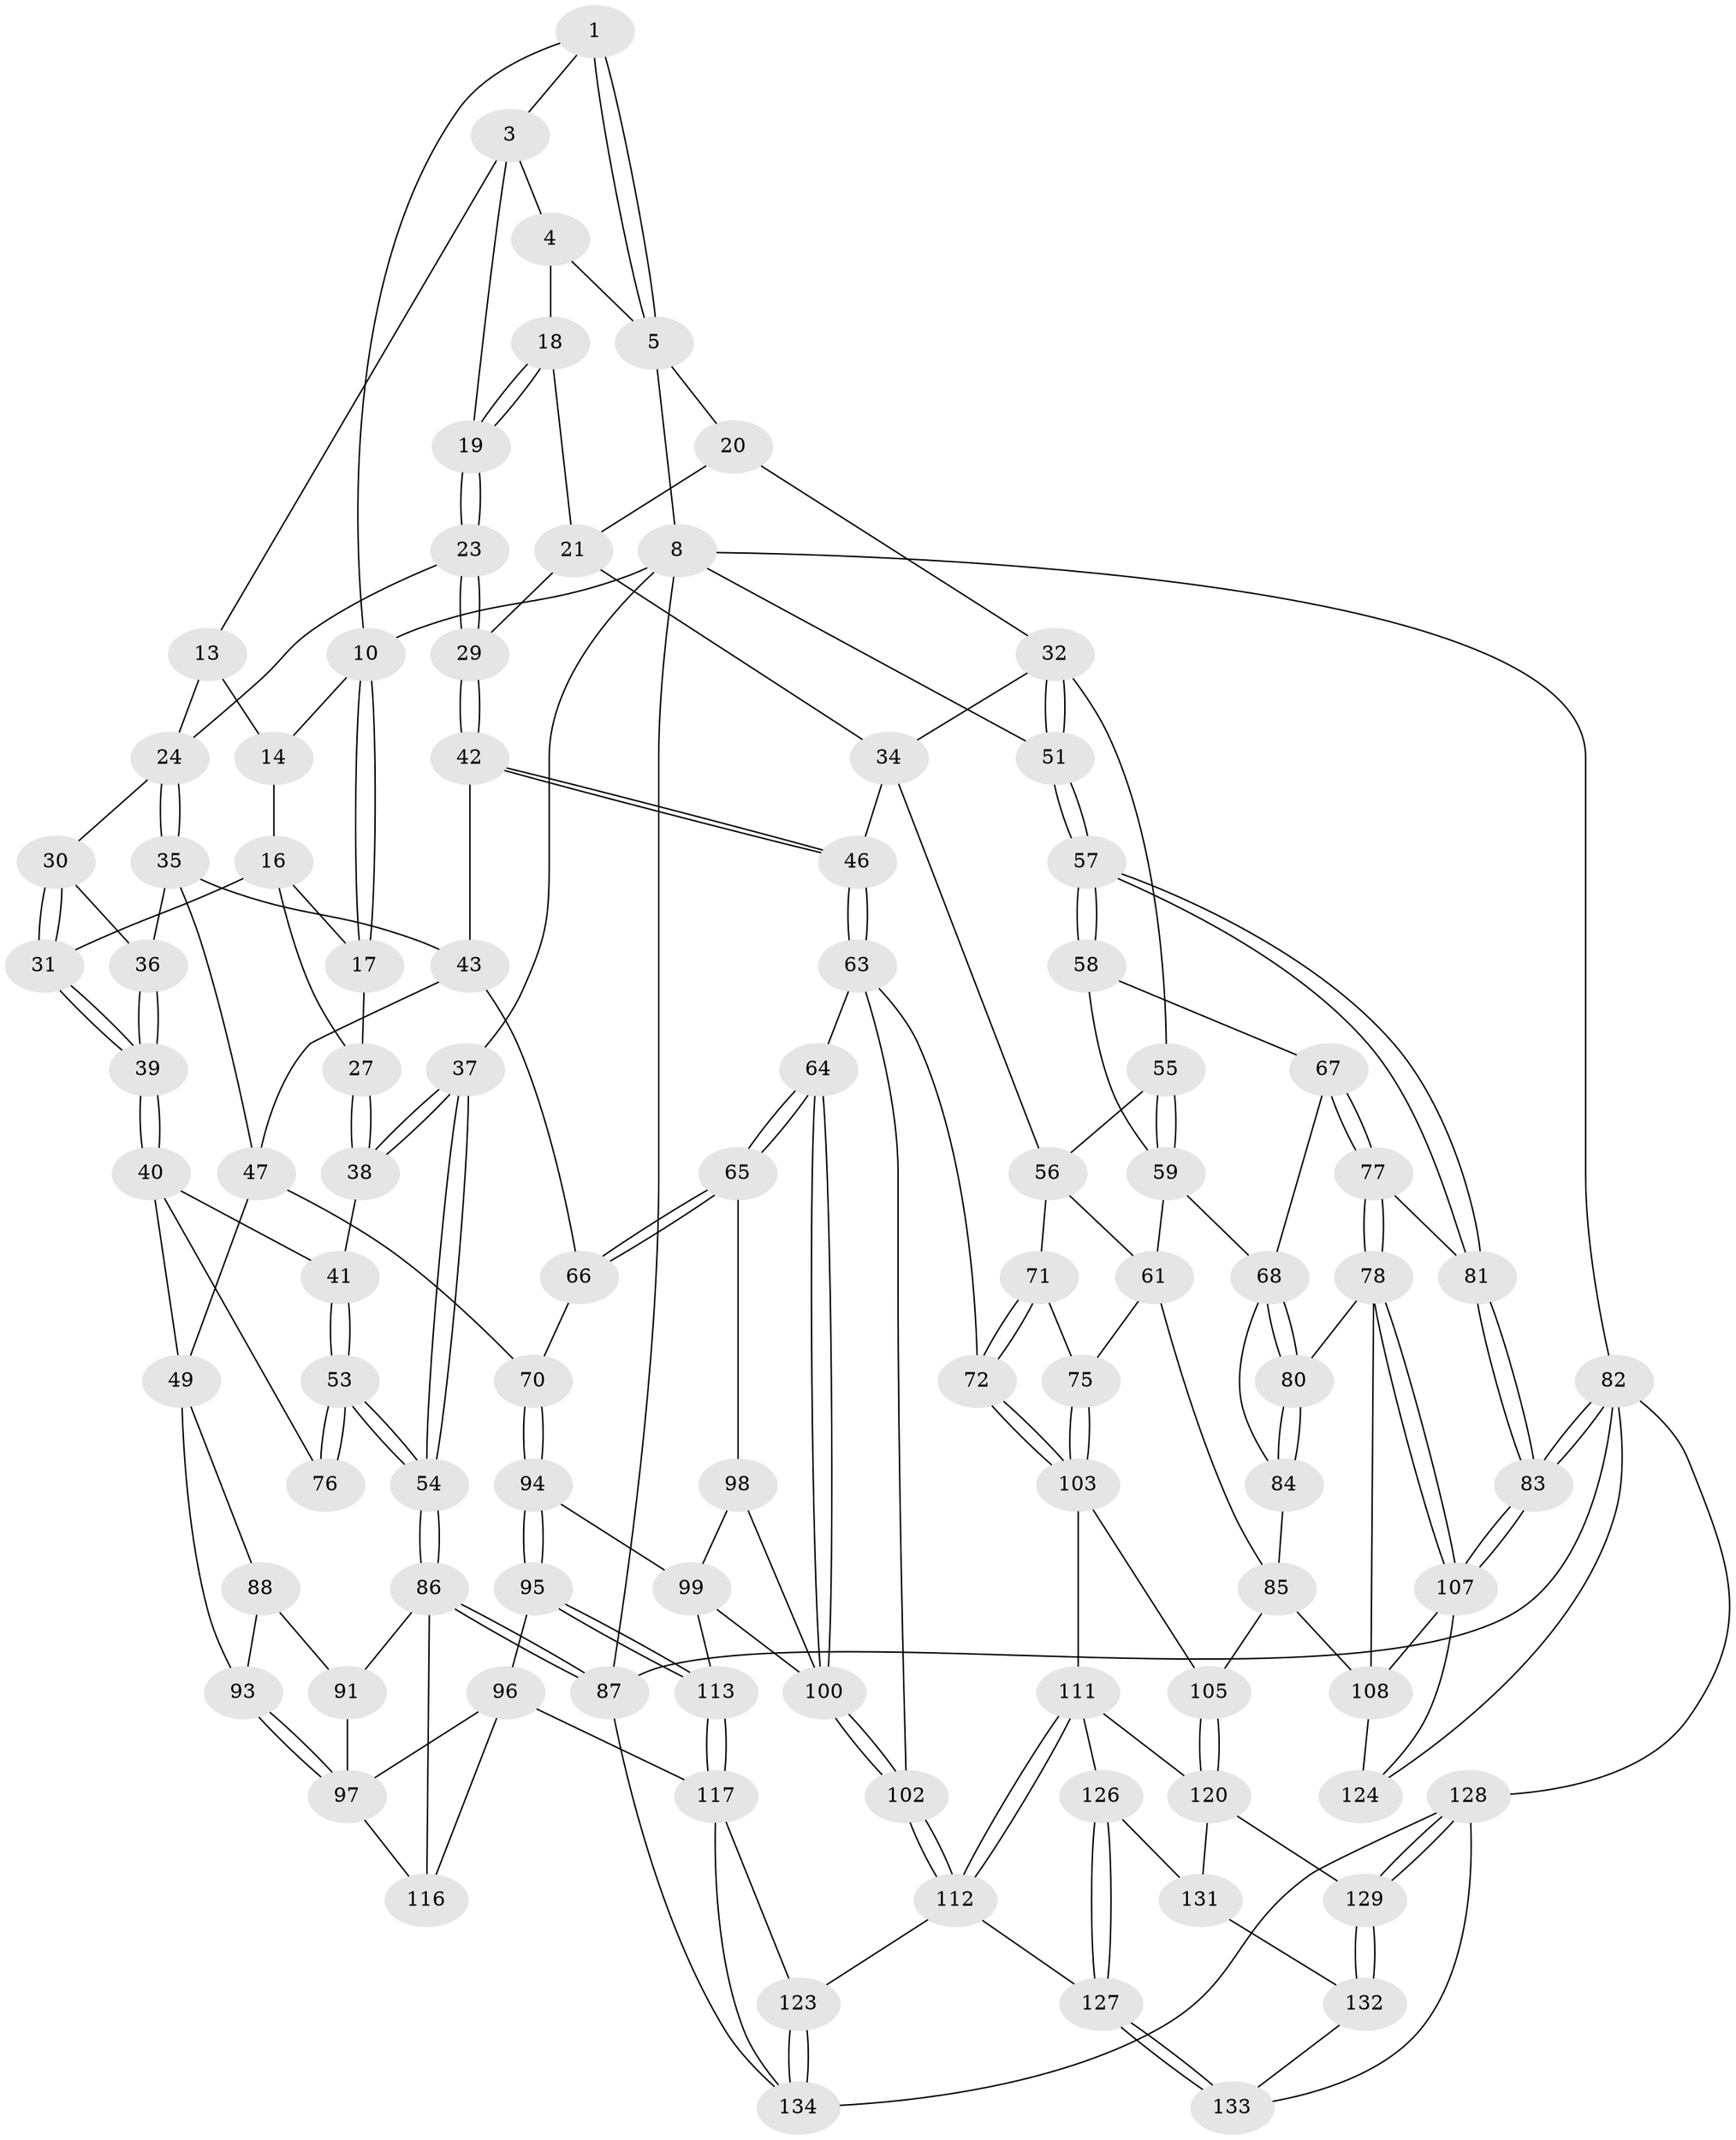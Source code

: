 // original degree distribution, {3: 0.022058823529411766, 4: 0.25, 5: 0.47794117647058826, 6: 0.25}
// Generated by graph-tools (version 1.1) at 2025/11/02/27/25 16:11:53]
// undirected, 95 vertices, 216 edges
graph export_dot {
graph [start="1"]
  node [color=gray90,style=filled];
  1 [pos="+0.7009881294619287+0",super="+2"];
  3 [pos="+0.4242650368732448+0",super="+12"];
  4 [pos="+0.6155238219246766+0.04978275261274645",super="+6"];
  5 [pos="+0.9247683968924745+0",super="+7"];
  8 [pos="+1+0",super="+9"];
  10 [pos="+0+0",super="+11"];
  13 [pos="+0.31984452939411356+0.16273913978740448",super="+22"];
  14 [pos="+0.2541166999649389+0",super="+15"];
  16 [pos="+0.2209779169810876+0.19488354220446316",super="+26"];
  17 [pos="+0.12280870251164298+0.15400215115603"];
  18 [pos="+0.6380069680860934+0.13566710591312434"];
  19 [pos="+0.5494344124687699+0.24240832536566462"];
  20 [pos="+0.9257350948882074+0.06991185270410882"];
  21 [pos="+0.8814024402006967+0.09112983388546574",super="+28"];
  23 [pos="+0.5494136096074517+0.24436857957462518"];
  24 [pos="+0.4293350382562039+0.2907804840349069",super="+25"];
  27 [pos="+0.11591727149133325+0.3117927529938664"];
  29 [pos="+0.5507160331331876+0.2459485846531322"];
  30 [pos="+0.2687082003830619+0.28490020763859836"];
  31 [pos="+0.20933157068017888+0.37600279064561215"];
  32 [pos="+0.8410041280296323+0.3606304759171173",super="+33"];
  34 [pos="+0.6775915548604851+0.3195713860029058",super="+45"];
  35 [pos="+0.3807293507501939+0.376865245914737",super="+44"];
  36 [pos="+0.3516568370117522+0.3765954537471067"];
  37 [pos="+0+0.34177215070915545"];
  38 [pos="+0+0.3629132000077509"];
  39 [pos="+0.2145247929503002+0.39489026367020336"];
  40 [pos="+0.1930988354724381+0.49824862142297327",super="+50"];
  41 [pos="+0.11285443451809972+0.46709665294759656"];
  42 [pos="+0.5149253232328234+0.5014717795003015"];
  43 [pos="+0.4302265482539122+0.47976194137574163",super="+52"];
  46 [pos="+0.5366934951738355+0.5287465523821163"];
  47 [pos="+0.34643974866131866+0.4370438614110553",super="+48"];
  49 [pos="+0.21101989877315125+0.540073745372771",super="+89"];
  51 [pos="+1+0.3484093973915175"];
  53 [pos="+0+0.5813268499375791"];
  54 [pos="+0+0.5919085321656488"];
  55 [pos="+0.7843953774311729+0.43563867897455594"];
  56 [pos="+0.6528605404752041+0.5185089338763713",super="+62"];
  57 [pos="+1+0.4800484886749794"];
  58 [pos="+0.9373045420666528+0.49995515402351176"];
  59 [pos="+0.8106886261689288+0.4750082461305161",super="+60"];
  61 [pos="+0.7443217281984583+0.6207560343824695",super="+74"];
  63 [pos="+0.5227246459443831+0.6138694627284823",super="+73"];
  64 [pos="+0.4615994851170876+0.6398357699714483"];
  65 [pos="+0.45842293634098485+0.6396273909619676"];
  66 [pos="+0.30174109539161914+0.5844680303303808"];
  67 [pos="+0.928237165847685+0.6099601848591727"];
  68 [pos="+0.9268803917518761+0.6100735508031112",super="+69"];
  70 [pos="+0.2797187633969297+0.5882114053982594"];
  71 [pos="+0.6676522682309286+0.602131988789921"];
  72 [pos="+0.5761598750213134+0.6670088797973873"];
  75 [pos="+0.6872904228152646+0.6838606333331007"];
  76 [pos="+0.05121101021562262+0.5860839438207756"];
  77 [pos="+0.9564462570429324+0.6253798602134357"];
  78 [pos="+0.9471289523774999+0.73901486644284",super="+79"];
  80 [pos="+0.8618364014031898+0.695219304895681"];
  81 [pos="+1+0.4835843968409218"];
  82 [pos="+1+1",super="+125"];
  83 [pos="+1+0.7779577076518521"];
  84 [pos="+0.8535516340113815+0.6878630241399594"];
  85 [pos="+0.7755718227816661+0.6998296684836476",super="+104"];
  86 [pos="+0+0.7470949236015734",super="+92"];
  87 [pos="+0+1"];
  88 [pos="+0.07467957382754929+0.6493568381080013",super="+90"];
  91 [pos="+0+0.7403213926949376"];
  93 [pos="+0.11988782159410898+0.7076712885142387"];
  94 [pos="+0.28444054586933026+0.6685977293293607"];
  95 [pos="+0.23294402160057842+0.7594742392168711"];
  96 [pos="+0.2296303539622176+0.7609524964510871",super="+115"];
  97 [pos="+0.15303881459012572+0.7455168922688876",super="+114"];
  98 [pos="+0.393657461157996+0.6976728148556559"];
  99 [pos="+0.3068959085585026+0.6865892488030141",super="+110"];
  100 [pos="+0.44191944017232765+0.7889769208112923",super="+101"];
  102 [pos="+0.49009559482616394+0.809278422102653"];
  103 [pos="+0.6428934353809777+0.7233239091169997",super="+106"];
  105 [pos="+0.7107609069269508+0.8110264288300153"];
  107 [pos="+1+0.7613788232091238",super="+119"];
  108 [pos="+0.887447568502214+0.7702233119961891",super="+109"];
  111 [pos="+0.5566172468095586+0.812321745364111",super="+121"];
  112 [pos="+0.49917493698877224+0.8198314926610895",super="+122"];
  113 [pos="+0.34525927293664044+0.8427469194638083"];
  116 [pos="+0.11447348594227368+0.8923079644025421"];
  117 [pos="+0.33843648467893184+0.8797704267902098",super="+118"];
  120 [pos="+0.7100668423722334+0.8131612868397102",super="+130"];
  123 [pos="+0.4360212411644733+0.922223783011538"];
  124 [pos="+0.8961276475598361+1"];
  126 [pos="+0.6011771473663189+0.8758456307960851"];
  127 [pos="+0.5283004480465245+0.9133680835739024"];
  128 [pos="+0.9037860424359034+1",super="+136"];
  129 [pos="+0.7255165796413472+0.9929925543567392"];
  131 [pos="+0.6179407677911166+0.8965253594447974"];
  132 [pos="+0.5707011539392642+0.9421369046147741"];
  133 [pos="+0.5391977181310953+0.9391292602345417"];
  134 [pos="+0.42722393481078985+1",super="+135"];
  1 -- 5;
  1 -- 5;
  1 -- 10;
  1 -- 3;
  3 -- 4;
  3 -- 19;
  3 -- 13;
  4 -- 18;
  4 -- 5;
  5 -- 8;
  5 -- 20;
  8 -- 51;
  8 -- 82;
  8 -- 10;
  8 -- 37;
  8 -- 87;
  10 -- 17;
  10 -- 17;
  10 -- 14;
  13 -- 14 [weight=2];
  13 -- 24;
  14 -- 16;
  16 -- 17;
  16 -- 27;
  16 -- 31;
  17 -- 27;
  18 -- 19;
  18 -- 19;
  18 -- 21;
  19 -- 23;
  19 -- 23;
  20 -- 21;
  20 -- 32;
  21 -- 34;
  21 -- 29;
  23 -- 24;
  23 -- 29;
  23 -- 29;
  24 -- 35;
  24 -- 35;
  24 -- 30;
  27 -- 38;
  27 -- 38;
  29 -- 42;
  29 -- 42;
  30 -- 31;
  30 -- 31;
  30 -- 36;
  31 -- 39;
  31 -- 39;
  32 -- 51;
  32 -- 51;
  32 -- 34;
  32 -- 55;
  34 -- 56;
  34 -- 46;
  35 -- 36;
  35 -- 43;
  35 -- 47;
  36 -- 39;
  36 -- 39;
  37 -- 38;
  37 -- 38;
  37 -- 54;
  37 -- 54;
  38 -- 41;
  39 -- 40;
  39 -- 40;
  40 -- 41;
  40 -- 49;
  40 -- 76;
  41 -- 53;
  41 -- 53;
  42 -- 43;
  42 -- 46;
  42 -- 46;
  43 -- 66;
  43 -- 47;
  46 -- 63;
  46 -- 63;
  47 -- 49;
  47 -- 70;
  49 -- 88;
  49 -- 93;
  51 -- 57;
  51 -- 57;
  53 -- 54;
  53 -- 54;
  53 -- 76;
  53 -- 76;
  54 -- 86;
  54 -- 86;
  55 -- 56;
  55 -- 59;
  55 -- 59;
  56 -- 61;
  56 -- 71;
  57 -- 58;
  57 -- 58;
  57 -- 81;
  57 -- 81;
  58 -- 59;
  58 -- 67;
  59 -- 61;
  59 -- 68;
  61 -- 75;
  61 -- 85;
  63 -- 64;
  63 -- 72;
  63 -- 102;
  64 -- 65;
  64 -- 65;
  64 -- 100;
  64 -- 100;
  65 -- 66;
  65 -- 66;
  65 -- 98;
  66 -- 70;
  67 -- 68;
  67 -- 77;
  67 -- 77;
  68 -- 80;
  68 -- 80;
  68 -- 84;
  70 -- 94;
  70 -- 94;
  71 -- 72;
  71 -- 72;
  71 -- 75;
  72 -- 103;
  72 -- 103;
  75 -- 103;
  75 -- 103;
  77 -- 78;
  77 -- 78;
  77 -- 81;
  78 -- 107;
  78 -- 107;
  78 -- 80;
  78 -- 108;
  80 -- 84;
  80 -- 84;
  81 -- 83;
  81 -- 83;
  82 -- 83;
  82 -- 83;
  82 -- 87;
  82 -- 128;
  82 -- 124;
  83 -- 107;
  83 -- 107;
  84 -- 85;
  85 -- 105;
  85 -- 108;
  86 -- 87;
  86 -- 87;
  86 -- 91;
  86 -- 116;
  87 -- 134;
  88 -- 91;
  88 -- 93;
  91 -- 97;
  93 -- 97;
  93 -- 97;
  94 -- 95;
  94 -- 95;
  94 -- 99;
  95 -- 96;
  95 -- 113;
  95 -- 113;
  96 -- 97;
  96 -- 116;
  96 -- 117;
  97 -- 116;
  98 -- 99;
  98 -- 100;
  99 -- 113;
  99 -- 100;
  100 -- 102;
  100 -- 102;
  102 -- 112;
  102 -- 112;
  103 -- 105;
  103 -- 111;
  105 -- 120;
  105 -- 120;
  107 -- 124;
  107 -- 108;
  108 -- 124;
  111 -- 112;
  111 -- 112;
  111 -- 120;
  111 -- 126;
  112 -- 123;
  112 -- 127;
  113 -- 117;
  113 -- 117;
  117 -- 123;
  117 -- 134;
  120 -- 129;
  120 -- 131;
  123 -- 134;
  123 -- 134;
  126 -- 127;
  126 -- 127;
  126 -- 131;
  127 -- 133;
  127 -- 133;
  128 -- 129;
  128 -- 129;
  128 -- 133;
  128 -- 134;
  129 -- 132;
  129 -- 132;
  131 -- 132;
  132 -- 133;
}
